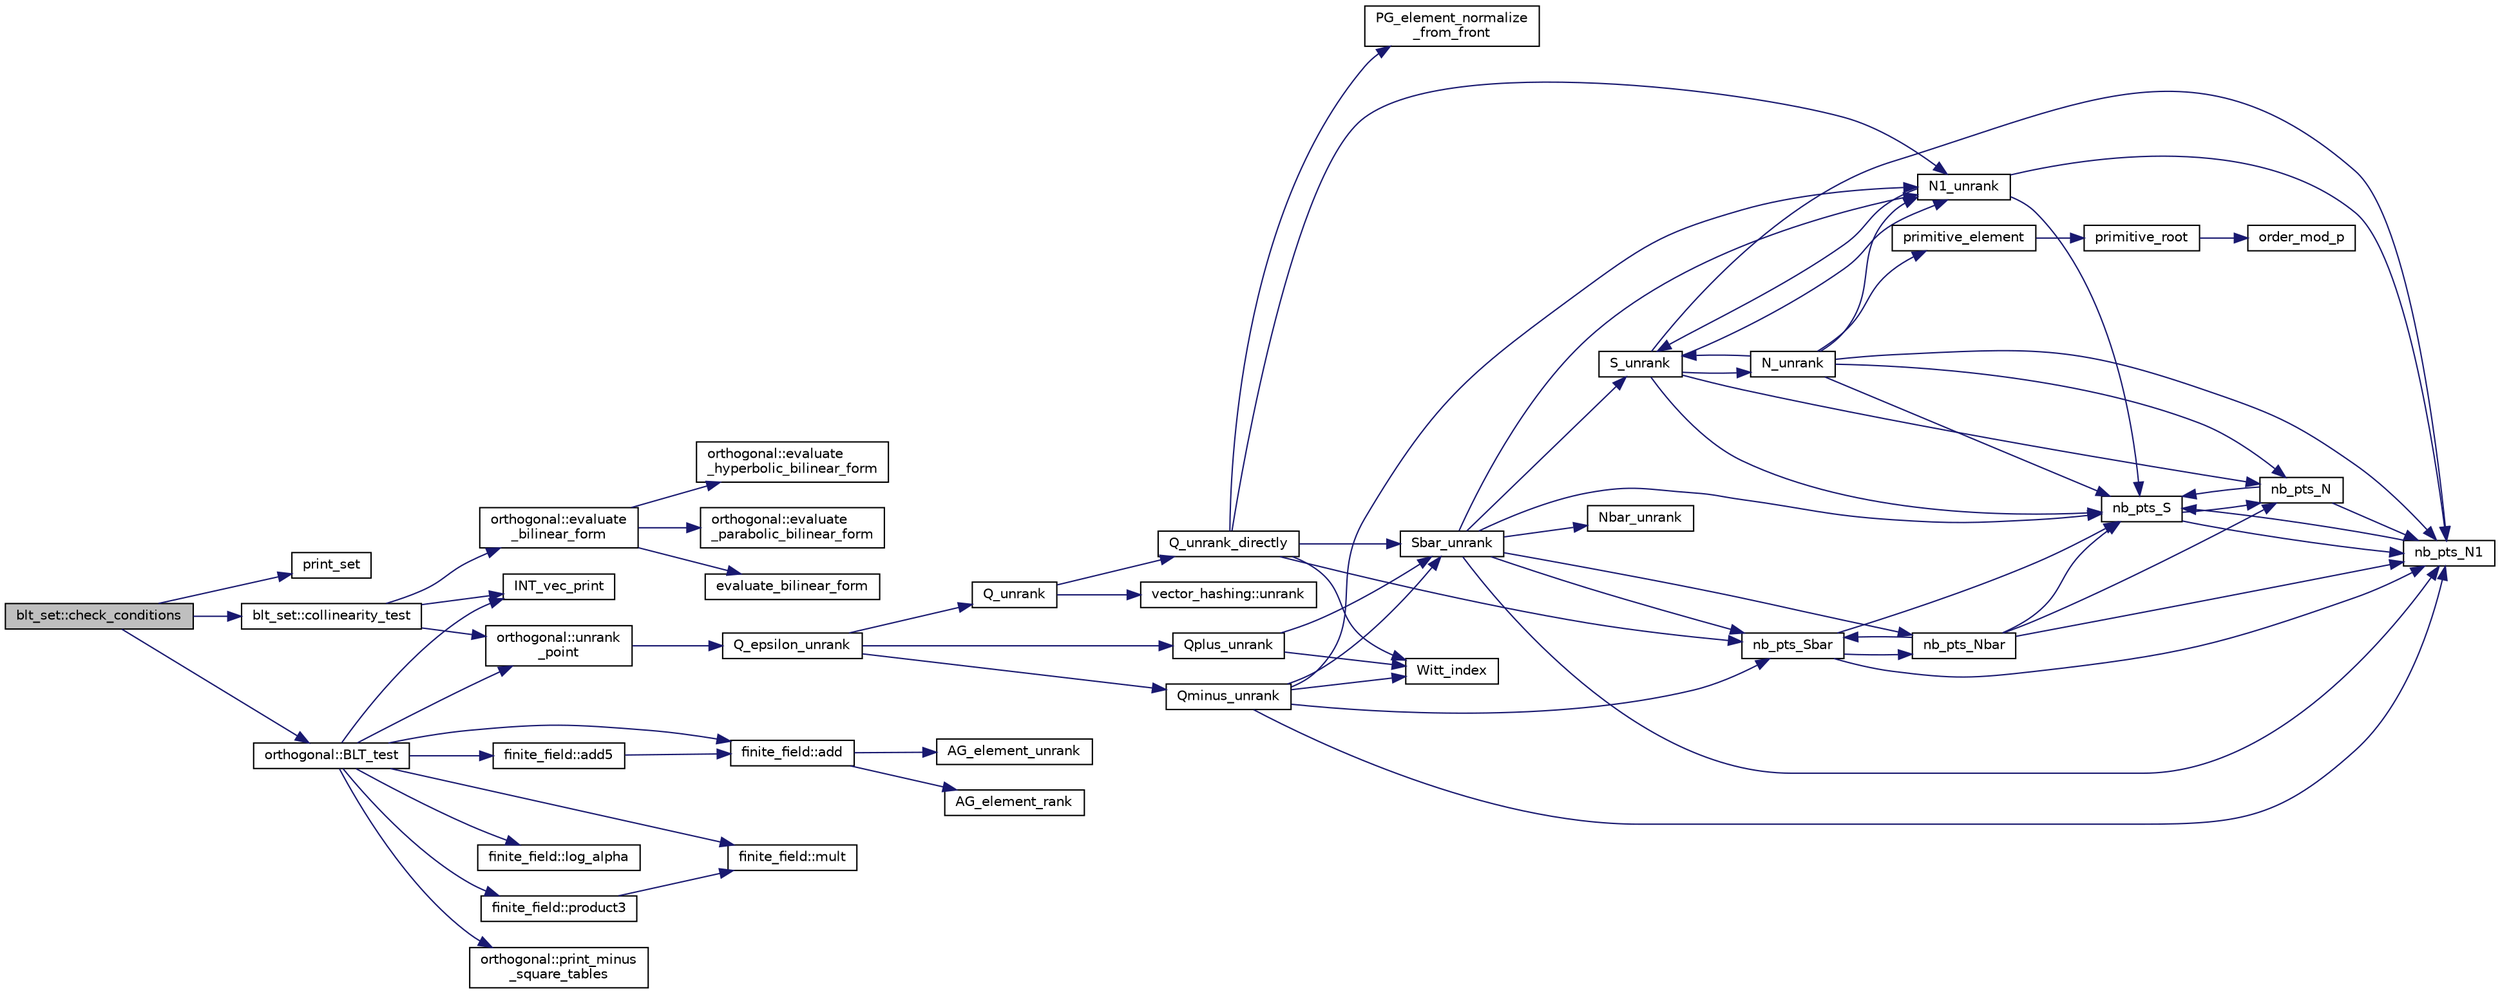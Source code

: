 digraph "blt_set::check_conditions"
{
  edge [fontname="Helvetica",fontsize="10",labelfontname="Helvetica",labelfontsize="10"];
  node [fontname="Helvetica",fontsize="10",shape=record];
  rankdir="LR";
  Node7 [label="blt_set::check_conditions",height=0.2,width=0.4,color="black", fillcolor="grey75", style="filled", fontcolor="black"];
  Node7 -> Node8 [color="midnightblue",fontsize="10",style="solid",fontname="Helvetica"];
  Node8 [label="print_set",height=0.2,width=0.4,color="black", fillcolor="white", style="filled",URL="$d0/dd1/blt_8h.html#a8c1a5fc71aea7ff31d181f0103196a24"];
  Node7 -> Node9 [color="midnightblue",fontsize="10",style="solid",fontname="Helvetica"];
  Node9 [label="blt_set::collinearity_test",height=0.2,width=0.4,color="black", fillcolor="white", style="filled",URL="$d1/d3d/classblt__set.html#a6031271267004d6f16cb6b59f9c31ec2"];
  Node9 -> Node10 [color="midnightblue",fontsize="10",style="solid",fontname="Helvetica"];
  Node10 [label="orthogonal::unrank\l_point",height=0.2,width=0.4,color="black", fillcolor="white", style="filled",URL="$d7/daa/classorthogonal.html#ab655117100f7c66c19817b84ac5ac0a0"];
  Node10 -> Node11 [color="midnightblue",fontsize="10",style="solid",fontname="Helvetica"];
  Node11 [label="Q_epsilon_unrank",height=0.2,width=0.4,color="black", fillcolor="white", style="filled",URL="$d4/d67/geometry_8h.html#af162c4d30d4a6528299e37551c353e7b"];
  Node11 -> Node12 [color="midnightblue",fontsize="10",style="solid",fontname="Helvetica"];
  Node12 [label="Q_unrank",height=0.2,width=0.4,color="black", fillcolor="white", style="filled",URL="$db/da0/lib_2foundations_2geometry_2orthogonal__points_8_c.html#a6d02923d5b54ef796934e753e6f5b65b"];
  Node12 -> Node13 [color="midnightblue",fontsize="10",style="solid",fontname="Helvetica"];
  Node13 [label="vector_hashing::unrank",height=0.2,width=0.4,color="black", fillcolor="white", style="filled",URL="$d8/daa/classvector__hashing.html#abbebd3a96a6d27a34b9b49af99e2ed3d"];
  Node12 -> Node14 [color="midnightblue",fontsize="10",style="solid",fontname="Helvetica"];
  Node14 [label="Q_unrank_directly",height=0.2,width=0.4,color="black", fillcolor="white", style="filled",URL="$db/da0/lib_2foundations_2geometry_2orthogonal__points_8_c.html#a105e7e72249e78fcf0785c69099d90ce"];
  Node14 -> Node15 [color="midnightblue",fontsize="10",style="solid",fontname="Helvetica"];
  Node15 [label="Witt_index",height=0.2,width=0.4,color="black", fillcolor="white", style="filled",URL="$db/da0/lib_2foundations_2geometry_2orthogonal__points_8_c.html#ab3483ecb9859a6758f82b5327da50534"];
  Node14 -> Node16 [color="midnightblue",fontsize="10",style="solid",fontname="Helvetica"];
  Node16 [label="nb_pts_Sbar",height=0.2,width=0.4,color="black", fillcolor="white", style="filled",URL="$db/da0/lib_2foundations_2geometry_2orthogonal__points_8_c.html#a986dda26505c9934c771578b084f67cc"];
  Node16 -> Node17 [color="midnightblue",fontsize="10",style="solid",fontname="Helvetica"];
  Node17 [label="nb_pts_S",height=0.2,width=0.4,color="black", fillcolor="white", style="filled",URL="$db/da0/lib_2foundations_2geometry_2orthogonal__points_8_c.html#a9bc3dec6e722644d182738102c3e04f3"];
  Node17 -> Node18 [color="midnightblue",fontsize="10",style="solid",fontname="Helvetica"];
  Node18 [label="nb_pts_N",height=0.2,width=0.4,color="black", fillcolor="white", style="filled",URL="$db/da0/lib_2foundations_2geometry_2orthogonal__points_8_c.html#a93e16898c27b1d1c0a6405a7b0615ba6"];
  Node18 -> Node17 [color="midnightblue",fontsize="10",style="solid",fontname="Helvetica"];
  Node18 -> Node19 [color="midnightblue",fontsize="10",style="solid",fontname="Helvetica"];
  Node19 [label="nb_pts_N1",height=0.2,width=0.4,color="black", fillcolor="white", style="filled",URL="$db/da0/lib_2foundations_2geometry_2orthogonal__points_8_c.html#ae0f2e1c76523db67b4ec9629ccc35bc6"];
  Node19 -> Node17 [color="midnightblue",fontsize="10",style="solid",fontname="Helvetica"];
  Node17 -> Node19 [color="midnightblue",fontsize="10",style="solid",fontname="Helvetica"];
  Node16 -> Node20 [color="midnightblue",fontsize="10",style="solid",fontname="Helvetica"];
  Node20 [label="nb_pts_Nbar",height=0.2,width=0.4,color="black", fillcolor="white", style="filled",URL="$db/da0/lib_2foundations_2geometry_2orthogonal__points_8_c.html#a51b4684a176c6841fd3cd6c34c684c2c"];
  Node20 -> Node16 [color="midnightblue",fontsize="10",style="solid",fontname="Helvetica"];
  Node20 -> Node18 [color="midnightblue",fontsize="10",style="solid",fontname="Helvetica"];
  Node20 -> Node17 [color="midnightblue",fontsize="10",style="solid",fontname="Helvetica"];
  Node20 -> Node19 [color="midnightblue",fontsize="10",style="solid",fontname="Helvetica"];
  Node16 -> Node19 [color="midnightblue",fontsize="10",style="solid",fontname="Helvetica"];
  Node14 -> Node21 [color="midnightblue",fontsize="10",style="solid",fontname="Helvetica"];
  Node21 [label="Sbar_unrank",height=0.2,width=0.4,color="black", fillcolor="white", style="filled",URL="$db/da0/lib_2foundations_2geometry_2orthogonal__points_8_c.html#a65d9b9ccfff12dd92f4f4e8360701c98"];
  Node21 -> Node16 [color="midnightblue",fontsize="10",style="solid",fontname="Helvetica"];
  Node21 -> Node17 [color="midnightblue",fontsize="10",style="solid",fontname="Helvetica"];
  Node21 -> Node22 [color="midnightblue",fontsize="10",style="solid",fontname="Helvetica"];
  Node22 [label="S_unrank",height=0.2,width=0.4,color="black", fillcolor="white", style="filled",URL="$db/da0/lib_2foundations_2geometry_2orthogonal__points_8_c.html#a18964a35af25f1b4a85f4eaeb1543d92"];
  Node22 -> Node17 [color="midnightblue",fontsize="10",style="solid",fontname="Helvetica"];
  Node22 -> Node18 [color="midnightblue",fontsize="10",style="solid",fontname="Helvetica"];
  Node22 -> Node19 [color="midnightblue",fontsize="10",style="solid",fontname="Helvetica"];
  Node22 -> Node23 [color="midnightblue",fontsize="10",style="solid",fontname="Helvetica"];
  Node23 [label="N_unrank",height=0.2,width=0.4,color="black", fillcolor="white", style="filled",URL="$db/da0/lib_2foundations_2geometry_2orthogonal__points_8_c.html#ab79724bd19da3bc1b383550113f9d7aa"];
  Node23 -> Node17 [color="midnightblue",fontsize="10",style="solid",fontname="Helvetica"];
  Node23 -> Node18 [color="midnightblue",fontsize="10",style="solid",fontname="Helvetica"];
  Node23 -> Node22 [color="midnightblue",fontsize="10",style="solid",fontname="Helvetica"];
  Node23 -> Node19 [color="midnightblue",fontsize="10",style="solid",fontname="Helvetica"];
  Node23 -> Node24 [color="midnightblue",fontsize="10",style="solid",fontname="Helvetica"];
  Node24 [label="N1_unrank",height=0.2,width=0.4,color="black", fillcolor="white", style="filled",URL="$db/da0/lib_2foundations_2geometry_2orthogonal__points_8_c.html#aa9427e27f7f207c1baff3a34cc5d78cf"];
  Node24 -> Node17 [color="midnightblue",fontsize="10",style="solid",fontname="Helvetica"];
  Node24 -> Node19 [color="midnightblue",fontsize="10",style="solid",fontname="Helvetica"];
  Node24 -> Node22 [color="midnightblue",fontsize="10",style="solid",fontname="Helvetica"];
  Node23 -> Node25 [color="midnightblue",fontsize="10",style="solid",fontname="Helvetica"];
  Node25 [label="primitive_element",height=0.2,width=0.4,color="black", fillcolor="white", style="filled",URL="$db/da0/lib_2foundations_2geometry_2orthogonal__points_8_c.html#a97350390ec02c8cd9f54751708e28768"];
  Node25 -> Node26 [color="midnightblue",fontsize="10",style="solid",fontname="Helvetica"];
  Node26 [label="primitive_root",height=0.2,width=0.4,color="black", fillcolor="white", style="filled",URL="$de/dc5/algebra__and__number__theory_8h.html#a0b6f7619d12ff2c4e60b852b820b0972"];
  Node26 -> Node27 [color="midnightblue",fontsize="10",style="solid",fontname="Helvetica"];
  Node27 [label="order_mod_p",height=0.2,width=0.4,color="black", fillcolor="white", style="filled",URL="$df/dda/number__theory_8_c.html#aa38aa7e68ab81726a4462995135456b2"];
  Node22 -> Node24 [color="midnightblue",fontsize="10",style="solid",fontname="Helvetica"];
  Node21 -> Node20 [color="midnightblue",fontsize="10",style="solid",fontname="Helvetica"];
  Node21 -> Node19 [color="midnightblue",fontsize="10",style="solid",fontname="Helvetica"];
  Node21 -> Node28 [color="midnightblue",fontsize="10",style="solid",fontname="Helvetica"];
  Node28 [label="Nbar_unrank",height=0.2,width=0.4,color="black", fillcolor="white", style="filled",URL="$db/da0/lib_2foundations_2geometry_2orthogonal__points_8_c.html#ad641d8fb061c898a2c18266e263fb278"];
  Node21 -> Node24 [color="midnightblue",fontsize="10",style="solid",fontname="Helvetica"];
  Node14 -> Node29 [color="midnightblue",fontsize="10",style="solid",fontname="Helvetica"];
  Node29 [label="PG_element_normalize\l_from_front",height=0.2,width=0.4,color="black", fillcolor="white", style="filled",URL="$d4/d67/geometry_8h.html#af675caf5f9975573455c8d93cb56bf95"];
  Node14 -> Node24 [color="midnightblue",fontsize="10",style="solid",fontname="Helvetica"];
  Node11 -> Node30 [color="midnightblue",fontsize="10",style="solid",fontname="Helvetica"];
  Node30 [label="Qplus_unrank",height=0.2,width=0.4,color="black", fillcolor="white", style="filled",URL="$db/da0/lib_2foundations_2geometry_2orthogonal__points_8_c.html#ad50512edd586919700e033744b4a03c8"];
  Node30 -> Node15 [color="midnightblue",fontsize="10",style="solid",fontname="Helvetica"];
  Node30 -> Node21 [color="midnightblue",fontsize="10",style="solid",fontname="Helvetica"];
  Node11 -> Node31 [color="midnightblue",fontsize="10",style="solid",fontname="Helvetica"];
  Node31 [label="Qminus_unrank",height=0.2,width=0.4,color="black", fillcolor="white", style="filled",URL="$db/da0/lib_2foundations_2geometry_2orthogonal__points_8_c.html#ac2dd18f435ab479095b836a483c12c7d"];
  Node31 -> Node15 [color="midnightblue",fontsize="10",style="solid",fontname="Helvetica"];
  Node31 -> Node16 [color="midnightblue",fontsize="10",style="solid",fontname="Helvetica"];
  Node31 -> Node21 [color="midnightblue",fontsize="10",style="solid",fontname="Helvetica"];
  Node31 -> Node19 [color="midnightblue",fontsize="10",style="solid",fontname="Helvetica"];
  Node31 -> Node24 [color="midnightblue",fontsize="10",style="solid",fontname="Helvetica"];
  Node9 -> Node32 [color="midnightblue",fontsize="10",style="solid",fontname="Helvetica"];
  Node32 [label="INT_vec_print",height=0.2,width=0.4,color="black", fillcolor="white", style="filled",URL="$df/dbf/sajeeb_8_c.html#a79a5901af0b47dd0d694109543c027fe"];
  Node9 -> Node33 [color="midnightblue",fontsize="10",style="solid",fontname="Helvetica"];
  Node33 [label="orthogonal::evaluate\l_bilinear_form",height=0.2,width=0.4,color="black", fillcolor="white", style="filled",URL="$d7/daa/classorthogonal.html#a1cb22ce04ab60e22852f610ec3fe5c98"];
  Node33 -> Node34 [color="midnightblue",fontsize="10",style="solid",fontname="Helvetica"];
  Node34 [label="orthogonal::evaluate\l_hyperbolic_bilinear_form",height=0.2,width=0.4,color="black", fillcolor="white", style="filled",URL="$d7/daa/classorthogonal.html#a839dc01b1c59a23b054ccf70c00cc9c9"];
  Node33 -> Node35 [color="midnightblue",fontsize="10",style="solid",fontname="Helvetica"];
  Node35 [label="orthogonal::evaluate\l_parabolic_bilinear_form",height=0.2,width=0.4,color="black", fillcolor="white", style="filled",URL="$d7/daa/classorthogonal.html#a8ee79da4c853cd384a0028cbebbbe0ee"];
  Node33 -> Node36 [color="midnightblue",fontsize="10",style="solid",fontname="Helvetica"];
  Node36 [label="evaluate_bilinear_form",height=0.2,width=0.4,color="black", fillcolor="white", style="filled",URL="$d4/d67/geometry_8h.html#ab6f6bfa144b4d2700e3ed27497d83d5f"];
  Node7 -> Node37 [color="midnightblue",fontsize="10",style="solid",fontname="Helvetica"];
  Node37 [label="orthogonal::BLT_test",height=0.2,width=0.4,color="black", fillcolor="white", style="filled",URL="$d7/daa/classorthogonal.html#a019329f3f04ea9accbca7f7816183f6a"];
  Node37 -> Node32 [color="midnightblue",fontsize="10",style="solid",fontname="Helvetica"];
  Node37 -> Node10 [color="midnightblue",fontsize="10",style="solid",fontname="Helvetica"];
  Node37 -> Node38 [color="midnightblue",fontsize="10",style="solid",fontname="Helvetica"];
  Node38 [label="finite_field::add",height=0.2,width=0.4,color="black", fillcolor="white", style="filled",URL="$df/d5a/classfinite__field.html#a8f12328a27500f3c7be0c849ebbc9d14"];
  Node38 -> Node39 [color="midnightblue",fontsize="10",style="solid",fontname="Helvetica"];
  Node39 [label="AG_element_unrank",height=0.2,width=0.4,color="black", fillcolor="white", style="filled",URL="$d4/d67/geometry_8h.html#a4a33b86c87b2879b97cfa1327abe2885"];
  Node38 -> Node40 [color="midnightblue",fontsize="10",style="solid",fontname="Helvetica"];
  Node40 [label="AG_element_rank",height=0.2,width=0.4,color="black", fillcolor="white", style="filled",URL="$d4/d67/geometry_8h.html#ab2ac908d07dd8038fd996e26bdc75c17"];
  Node37 -> Node41 [color="midnightblue",fontsize="10",style="solid",fontname="Helvetica"];
  Node41 [label="finite_field::mult",height=0.2,width=0.4,color="black", fillcolor="white", style="filled",URL="$df/d5a/classfinite__field.html#a24fb5917aa6d4d656fd855b7f44a13b0"];
  Node37 -> Node42 [color="midnightblue",fontsize="10",style="solid",fontname="Helvetica"];
  Node42 [label="finite_field::add5",height=0.2,width=0.4,color="black", fillcolor="white", style="filled",URL="$df/d5a/classfinite__field.html#a65a2509b29f168f5ef4290a551835f75"];
  Node42 -> Node38 [color="midnightblue",fontsize="10",style="solid",fontname="Helvetica"];
  Node37 -> Node43 [color="midnightblue",fontsize="10",style="solid",fontname="Helvetica"];
  Node43 [label="finite_field::log_alpha",height=0.2,width=0.4,color="black", fillcolor="white", style="filled",URL="$df/d5a/classfinite__field.html#a446a83ae0d281ddf44215626f0097305"];
  Node37 -> Node44 [color="midnightblue",fontsize="10",style="solid",fontname="Helvetica"];
  Node44 [label="finite_field::product3",height=0.2,width=0.4,color="black", fillcolor="white", style="filled",URL="$df/d5a/classfinite__field.html#ada2d8411665cb720cf2bf78ba41a2f1d"];
  Node44 -> Node41 [color="midnightblue",fontsize="10",style="solid",fontname="Helvetica"];
  Node37 -> Node45 [color="midnightblue",fontsize="10",style="solid",fontname="Helvetica"];
  Node45 [label="orthogonal::print_minus\l_square_tables",height=0.2,width=0.4,color="black", fillcolor="white", style="filled",URL="$d7/daa/classorthogonal.html#a4e90d81717bfc7dcd9fd406f36c3057b"];
}
